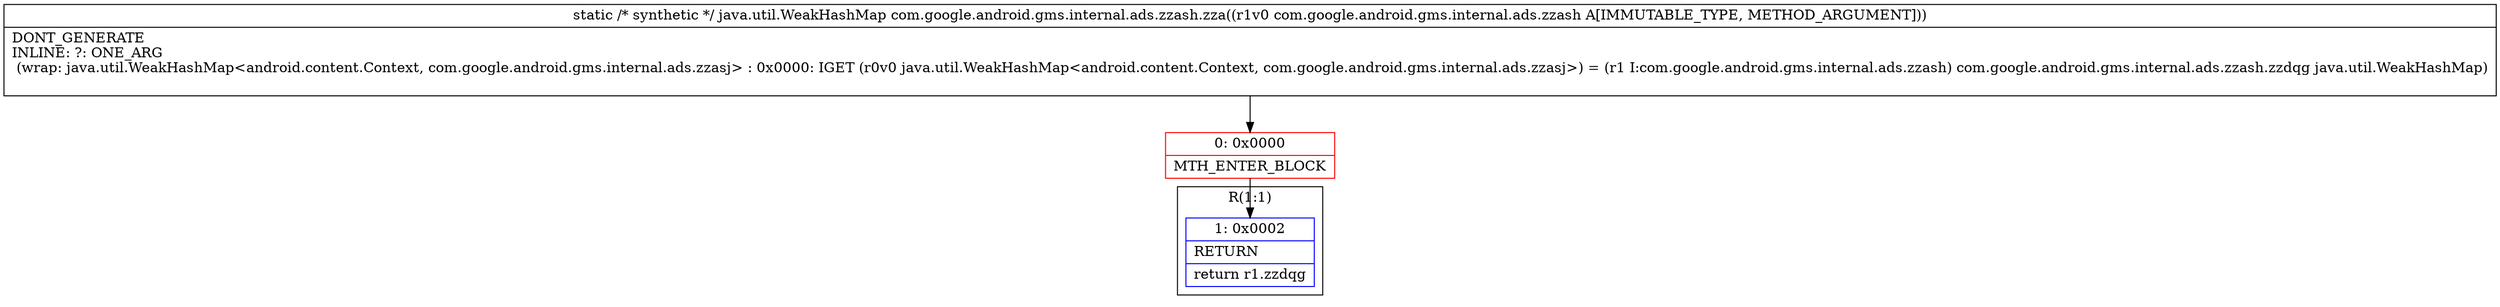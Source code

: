 digraph "CFG forcom.google.android.gms.internal.ads.zzash.zza(Lcom\/google\/android\/gms\/internal\/ads\/zzash;)Ljava\/util\/WeakHashMap;" {
subgraph cluster_Region_374559211 {
label = "R(1:1)";
node [shape=record,color=blue];
Node_1 [shape=record,label="{1\:\ 0x0002|RETURN\l|return r1.zzdqg\l}"];
}
Node_0 [shape=record,color=red,label="{0\:\ 0x0000|MTH_ENTER_BLOCK\l}"];
MethodNode[shape=record,label="{static \/* synthetic *\/ java.util.WeakHashMap com.google.android.gms.internal.ads.zzash.zza((r1v0 com.google.android.gms.internal.ads.zzash A[IMMUTABLE_TYPE, METHOD_ARGUMENT]))  | DONT_GENERATE\lINLINE: ?: ONE_ARG  \l  (wrap: java.util.WeakHashMap\<android.content.Context, com.google.android.gms.internal.ads.zzasj\> : 0x0000: IGET  (r0v0 java.util.WeakHashMap\<android.content.Context, com.google.android.gms.internal.ads.zzasj\>) = (r1 I:com.google.android.gms.internal.ads.zzash) com.google.android.gms.internal.ads.zzash.zzdqg java.util.WeakHashMap)\l\l}"];
MethodNode -> Node_0;
Node_0 -> Node_1;
}

